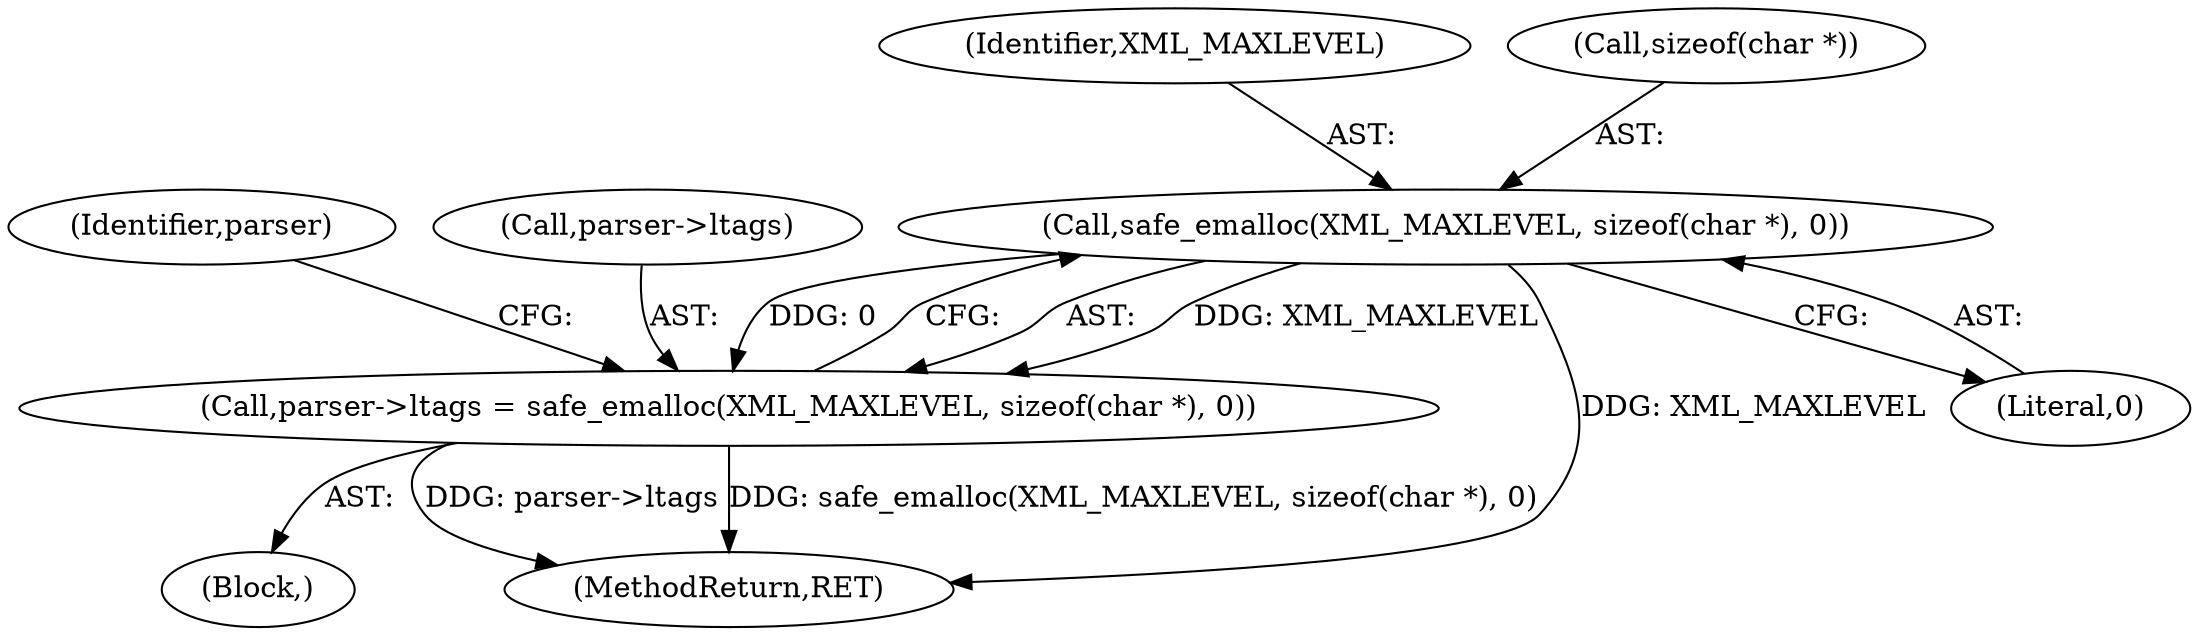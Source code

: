 digraph "0_php_dccda88f27a084bcbbb30198ace12b4e7ae961cc_1@API" {
"1000154" [label="(Call,safe_emalloc(XML_MAXLEVEL, sizeof(char *), 0))"];
"1000150" [label="(Call,parser->ltags = safe_emalloc(XML_MAXLEVEL, sizeof(char *), 0))"];
"1000154" [label="(Call,safe_emalloc(XML_MAXLEVEL, sizeof(char *), 0))"];
"1000155" [label="(Identifier,XML_MAXLEVEL)"];
"1000196" [label="(MethodReturn,RET)"];
"1000150" [label="(Call,parser->ltags = safe_emalloc(XML_MAXLEVEL, sizeof(char *), 0))"];
"1000158" [label="(Literal,0)"];
"1000156" [label="(Call,sizeof(char *))"];
"1000161" [label="(Identifier,parser)"];
"1000102" [label="(Block,)"];
"1000151" [label="(Call,parser->ltags)"];
"1000154" -> "1000150"  [label="AST: "];
"1000154" -> "1000158"  [label="CFG: "];
"1000155" -> "1000154"  [label="AST: "];
"1000156" -> "1000154"  [label="AST: "];
"1000158" -> "1000154"  [label="AST: "];
"1000150" -> "1000154"  [label="CFG: "];
"1000154" -> "1000196"  [label="DDG: XML_MAXLEVEL"];
"1000154" -> "1000150"  [label="DDG: XML_MAXLEVEL"];
"1000154" -> "1000150"  [label="DDG: 0"];
"1000150" -> "1000102"  [label="AST: "];
"1000151" -> "1000150"  [label="AST: "];
"1000161" -> "1000150"  [label="CFG: "];
"1000150" -> "1000196"  [label="DDG: safe_emalloc(XML_MAXLEVEL, sizeof(char *), 0)"];
"1000150" -> "1000196"  [label="DDG: parser->ltags"];
}
